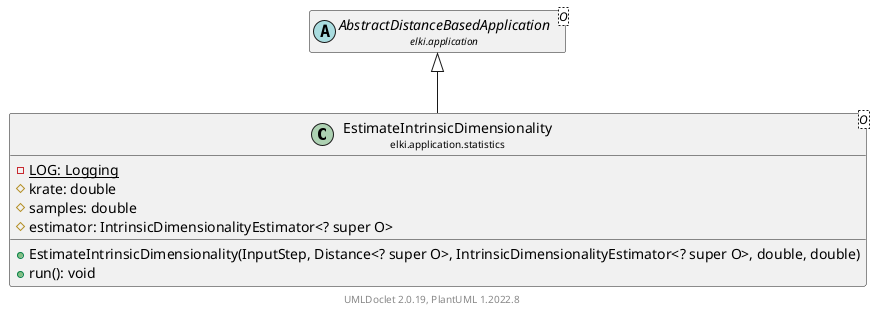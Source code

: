 @startuml
    remove .*\.(Instance|Par|Parameterizer|Factory)$
    set namespaceSeparator none
    hide empty fields
    hide empty methods

    class "<size:14>EstimateIntrinsicDimensionality\n<size:10>elki.application.statistics" as elki.application.statistics.EstimateIntrinsicDimensionality<O> [[EstimateIntrinsicDimensionality.html]] {
        {static} -LOG: Logging
        #krate: double
        #samples: double
        #estimator: IntrinsicDimensionalityEstimator<? super O>
        +EstimateIntrinsicDimensionality(InputStep, Distance<? super O>, IntrinsicDimensionalityEstimator<? super O>, double, double)
        +run(): void
    }

    abstract class "<size:14>AbstractDistanceBasedApplication\n<size:10>elki.application" as elki.application.AbstractDistanceBasedApplication<O> [[../AbstractDistanceBasedApplication.html]]
    class "<size:14>EstimateIntrinsicDimensionality.Par\n<size:10>elki.application.statistics" as elki.application.statistics.EstimateIntrinsicDimensionality.Par<O>

    elki.application.AbstractDistanceBasedApplication <|-- elki.application.statistics.EstimateIntrinsicDimensionality
    elki.application.statistics.EstimateIntrinsicDimensionality +-- elki.application.statistics.EstimateIntrinsicDimensionality.Par

    center footer UMLDoclet 2.0.19, PlantUML 1.2022.8
@enduml

